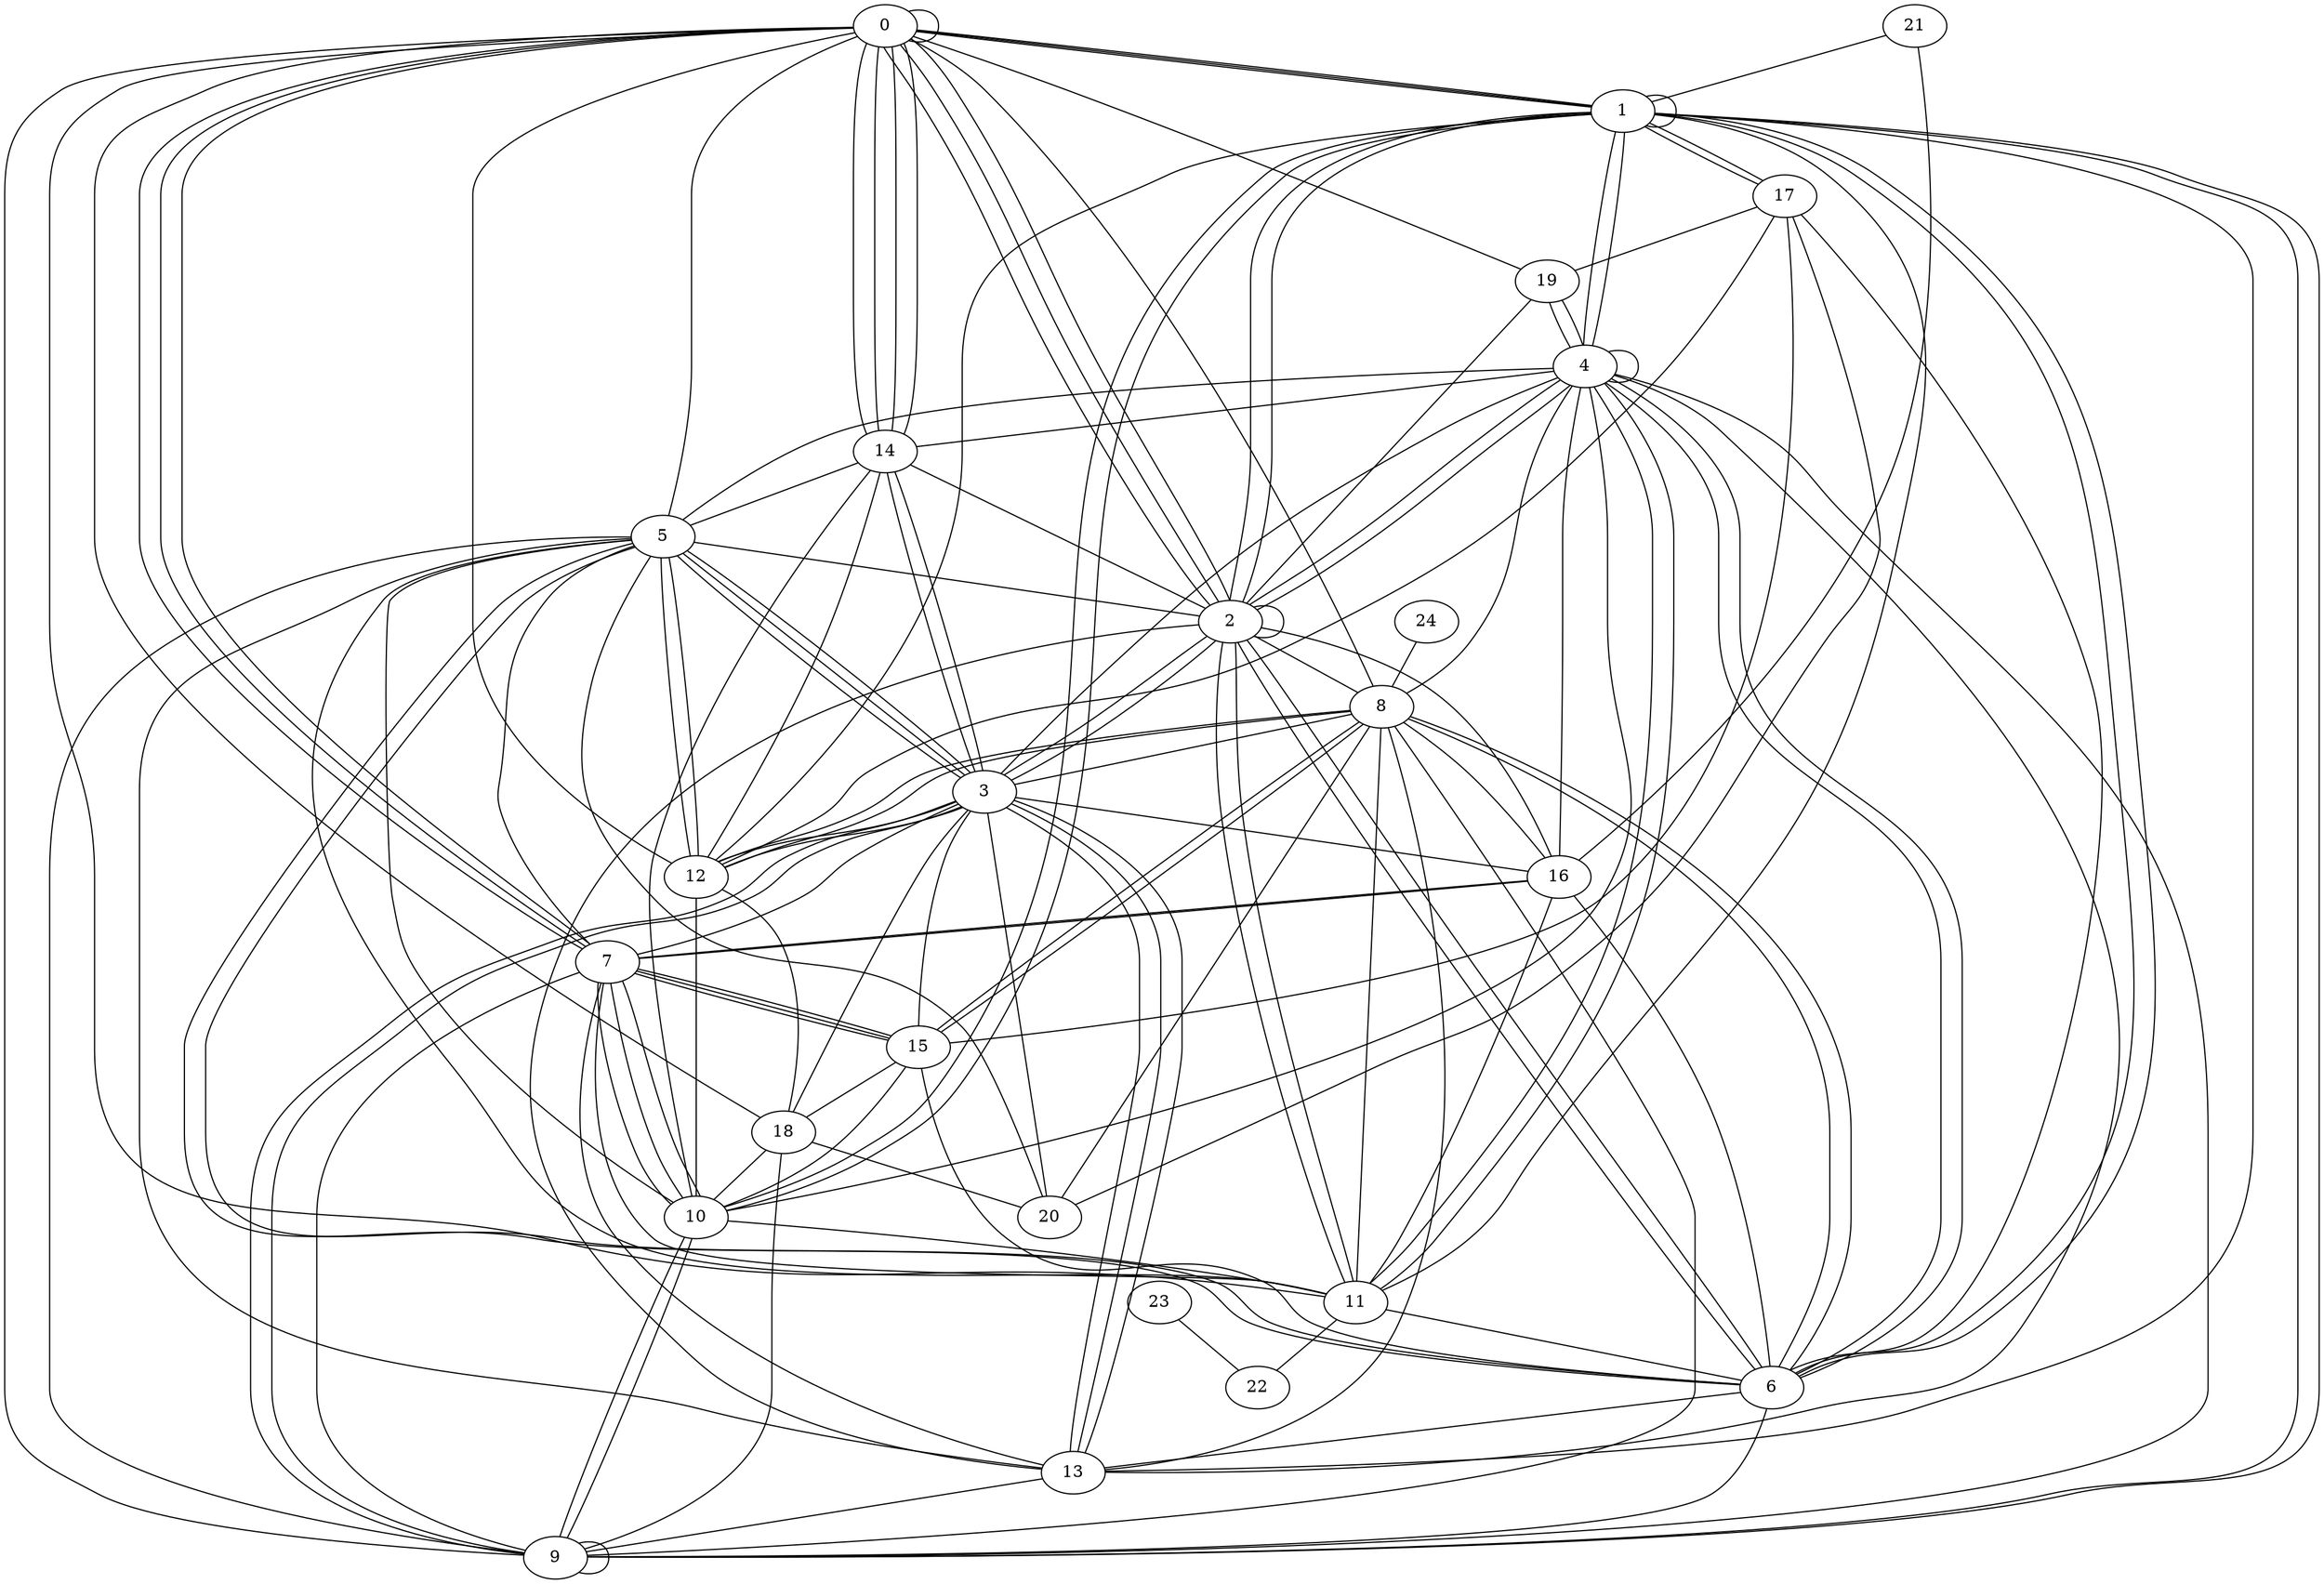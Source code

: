 graph G {
0;
1;
2;
3;
4;
5;
6;
7;
8;
9;
10;
11;
12;
13;
14;
15;
16;
17;
18;
19;
20;
21;
22;
23;
24;
4--11 ;
6--8 ;
2--8 ;
8--15 ;
18--10 ;
2--1 ;
4--1 ;
4--1 ;
1--10 ;
6--2 ;
1--17 ;
0--14 ;
4--5 ;
13--1 ;
13--5 ;
17--15 ;
19--0 ;
15--10 ;
3--16 ;
8--9 ;
16--7 ;
12--8 ;
4--19 ;
8--0 ;
9--3 ;
2--1 ;
1--11 ;
10--4 ;
2--3 ;
6--4 ;
19--4 ;
5--20 ;
11--22 ;
12--0 ;
9--1 ;
8--4 ;
20--17 ;
11--2 ;
12--3 ;
11--0 ;
5--9 ;
13--2 ;
0--0 ;
6--13 ;
9--6 ;
0--1 ;
16--4 ;
10--7 ;
13--3 ;
4--6 ;
15--3 ;
1--1 ;
9--9 ;
5--11 ;
14--0 ;
12--14 ;
1--6 ;
1--0 ;
16--2 ;
8--20 ;
12--1 ;
13--3 ;
9--4 ;
6--8 ;
1--0 ;
3--14 ;
7--11 ;
4--13 ;
15--7 ;
3--20 ;
18--20 ;
4--14 ;
5--3 ;
11--6 ;
4--4 ;
5--7 ;
10--14 ;
12--18 ;
9--10 ;
6--17 ;
9--0 ;
21--16 ;
12--17 ;
8--16 ;
5--10 ;
23--22 ;
2--4 ;
3--5 ;
18--0 ;
6--5 ;
5--2 ;
4--11 ;
11--16 ;
18--3 ;
15--18 ;
4--3 ;
3--12 ;
8--3 ;
5--12 ;
15--8 ;
10--7 ;
14--0 ;
2--14 ;
14--5 ;
10--7 ;
3--9 ;
15--6 ;
1--6 ;
7--3 ;
0--2 ;
4--2 ;
5--12 ;
13--7 ;
11--8 ;
3--2 ;
16--7 ;
12--8 ;
5--0 ;
24--8 ;
0--7 ;
18--9 ;
0--7 ;
6--5 ;
7--0 ;
3--14 ;
6--2 ;
9--10 ;
17--19 ;
13--9 ;
17--1 ;
0--2 ;
21--1 ;
9--7 ;
9--1 ;
3--5 ;
10--11 ;
2--2 ;
7--15 ;
10--1 ;
7--15 ;
16--6 ;
2--19 ;
0--14 ;
13--3 ;
13--8 ;
12--10 ;
2--0 ;
11--2 ;
}
